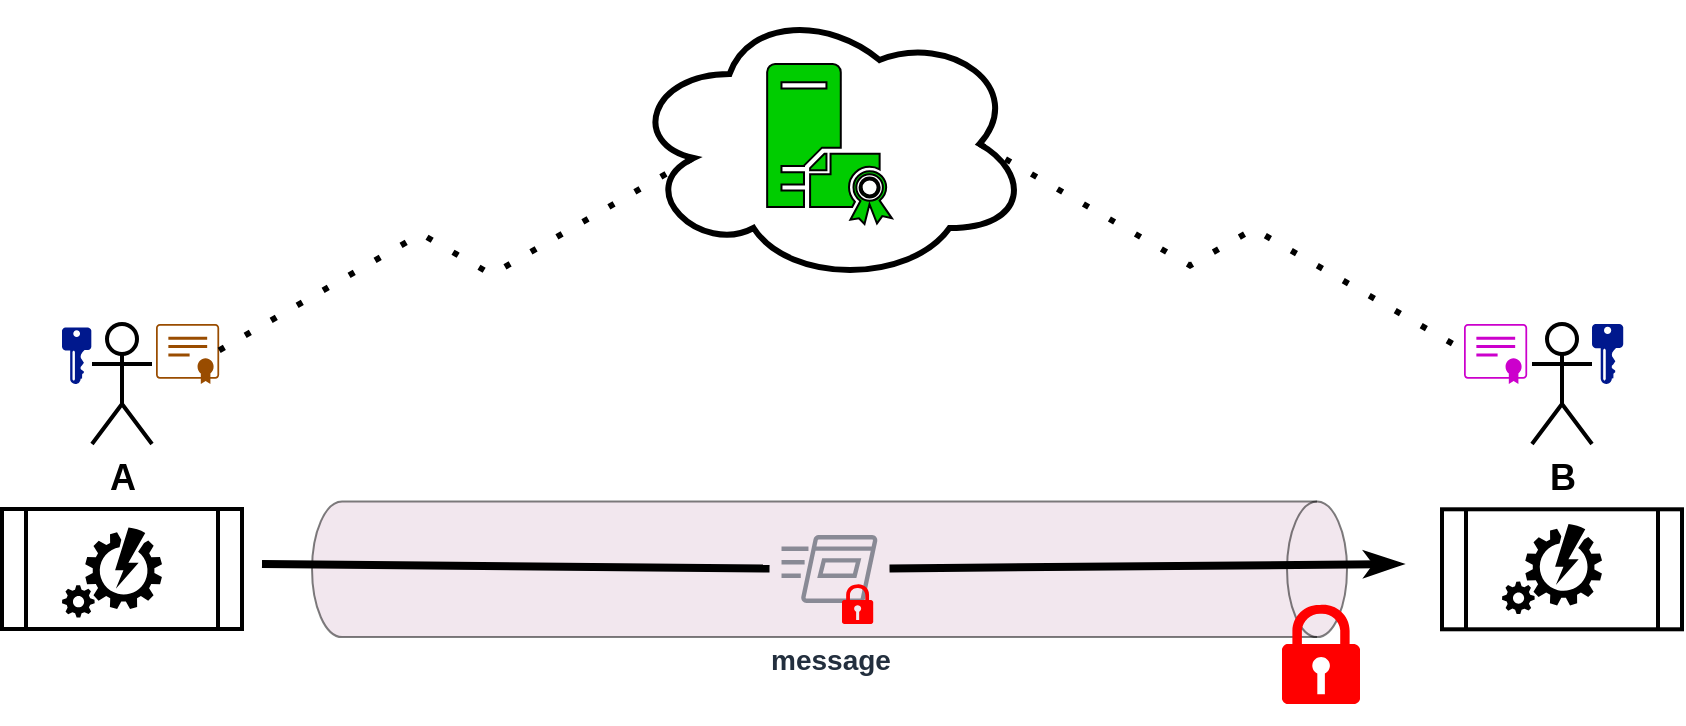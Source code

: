 <mxfile version="22.1.18" type="device">
  <diagram name="Page-1" id="g9Wh7jbXMtFGpYpXREA9">
    <mxGraphModel dx="2208" dy="1528" grid="1" gridSize="10" guides="1" tooltips="1" connect="1" arrows="1" fold="1" page="0" pageScale="1" pageWidth="1100" pageHeight="850" math="0" shadow="0">
      <root>
        <mxCell id="0" />
        <mxCell id="taEEi7gpU__Aitk_ZK9J-41" value="bounding box" style="" parent="0" />
        <mxCell id="taEEi7gpU__Aitk_ZK9J-40" value="" style="rounded=0;whiteSpace=wrap;html=1;fillColor=none;strokeColor=none;" parent="taEEi7gpU__Aitk_ZK9J-41" vertex="1">
          <mxGeometry x="-220" y="-30" width="840" height="350" as="geometry" />
        </mxCell>
        <mxCell id="taEEi7gpU__Aitk_ZK9J-32" value="secure tunnel" style="locked=1;" parent="0" />
        <mxCell id="taEEi7gpU__Aitk_ZK9J-10" value="" style="shape=cylinder3;whiteSpace=wrap;html=1;boundedLbl=1;backgroundOutline=1;size=15;rotation=90;fillColor=#E6D0DE;opacity=50;" parent="taEEi7gpU__Aitk_ZK9J-32" vertex="1">
          <mxGeometry x="159.86" y="-16.1" width="67.8" height="517.5" as="geometry" />
        </mxCell>
        <mxCell id="taEEi7gpU__Aitk_ZK9J-6" value="" style="sketch=0;aspect=fixed;pointerEvents=1;shadow=0;dashed=0;html=1;strokeColor=none;labelPosition=center;verticalLabelPosition=bottom;verticalAlign=top;align=center;fillColor=#FF0000;shape=mxgraph.mscae.enterprise.lock" parent="taEEi7gpU__Aitk_ZK9J-32" vertex="1">
          <mxGeometry x="420" y="260" width="39" height="50" as="geometry" />
        </mxCell>
        <mxCell id="taEEi7gpU__Aitk_ZK9J-15" value="" style="points=[[0.015,0.015,0],[0.25,0,0],[0.5,0,0],[0.75,0,0],[0.985,0.015,0],[1,0.22,0],[1,0.44,0],[1,0.67,0],[0.985,0.89,0],[0,0.22,0],[0,0.44,0],[0,0.67,0],[0.015,0.89,0],[0.25,0.91,0],[0.5,0.91,0],[0.785,0.955,0]];verticalLabelPosition=bottom;sketch=0;html=1;verticalAlign=top;aspect=fixed;align=center;pointerEvents=1;shape=mxgraph.cisco19.x509_certificate;fillColor=#CC00CC;strokeColor=none;" parent="taEEi7gpU__Aitk_ZK9J-32" vertex="1">
          <mxGeometry x="511" y="120" width="31.58" height="30" as="geometry" />
        </mxCell>
        <mxCell id="taEEi7gpU__Aitk_ZK9J-8" value="" style="points=[[0.015,0.015,0],[0.25,0,0],[0.5,0,0],[0.75,0,0],[0.985,0.015,0],[1,0.22,0],[1,0.44,0],[1,0.67,0],[0.985,0.89,0],[0,0.22,0],[0,0.44,0],[0,0.67,0],[0.015,0.89,0],[0.25,0.91,0],[0.5,0.91,0],[0.785,0.955,0]];verticalLabelPosition=bottom;sketch=0;html=1;verticalAlign=top;aspect=fixed;align=center;pointerEvents=1;shape=mxgraph.cisco19.x509_certificate;fillColor=#994C00;strokeColor=none;" parent="taEEi7gpU__Aitk_ZK9J-32" vertex="1">
          <mxGeometry x="-143" y="120" width="31.58" height="30" as="geometry" />
        </mxCell>
        <mxCell id="taEEi7gpU__Aitk_ZK9J-38" style="edgeStyle=isometricEdgeStyle;rounded=0;orthogonalLoop=1;jettySize=auto;html=1;exitX=0.875;exitY=0.5;exitDx=0;exitDy=0;exitPerimeter=0;entryX=0;entryY=0.44;entryDx=0;entryDy=0;entryPerimeter=0;elbow=vertical;endArrow=none;endFill=0;strokeWidth=3;dashed=1;dashPattern=1 4;" parent="taEEi7gpU__Aitk_ZK9J-32" source="taEEi7gpU__Aitk_ZK9J-17" target="taEEi7gpU__Aitk_ZK9J-15" edge="1">
          <mxGeometry relative="1" as="geometry">
            <mxPoint x="430" y="80" as="targetPoint" />
          </mxGeometry>
        </mxCell>
        <mxCell id="taEEi7gpU__Aitk_ZK9J-17" value="" style="ellipse;shape=cloud;whiteSpace=wrap;html=1;fillColor=none;strokeWidth=3;" parent="taEEi7gpU__Aitk_ZK9J-32" vertex="1">
          <mxGeometry x="93.76" y="-40" width="200" height="140" as="geometry" />
        </mxCell>
        <mxCell id="taEEi7gpU__Aitk_ZK9J-9" value="" style="sketch=0;pointerEvents=1;shadow=0;dashed=0;html=1;strokeColor=default;fillColor=#00CC00;labelPosition=center;verticalLabelPosition=bottom;verticalAlign=top;outlineConnect=0;align=center;shape=mxgraph.office.servers.certificate_authority;" parent="taEEi7gpU__Aitk_ZK9J-32" vertex="1">
          <mxGeometry x="162.58" y="-10" width="62.37" height="80" as="geometry" />
        </mxCell>
        <mxCell id="taEEi7gpU__Aitk_ZK9J-37" style="edgeStyle=isometricEdgeStyle;rounded=0;orthogonalLoop=1;jettySize=auto;html=1;entryX=0.16;entryY=0.55;entryDx=0;entryDy=0;entryPerimeter=0;strokeWidth=3;endArrow=none;endFill=0;dashed=1;dashPattern=1 4;exitX=1;exitY=0.44;exitDx=0;exitDy=0;exitPerimeter=0;" parent="taEEi7gpU__Aitk_ZK9J-32" source="taEEi7gpU__Aitk_ZK9J-8" target="taEEi7gpU__Aitk_ZK9J-17" edge="1">
          <mxGeometry relative="1" as="geometry" />
        </mxCell>
        <mxCell id="1" value="base" style="locked=1;" parent="0" />
        <mxCell id="taEEi7gpU__Aitk_ZK9J-1" value="" style="shape=process;whiteSpace=wrap;html=1;backgroundOutline=1;strokeWidth=2;fillColor=none;" parent="1" vertex="1">
          <mxGeometry x="-220" y="212.5" width="120" height="60" as="geometry" />
        </mxCell>
        <mxCell id="taEEi7gpU__Aitk_ZK9J-3" value="" style="endArrow=classicThin;html=1;rounded=0;strokeWidth=4;endFill=1;" parent="1" source="taEEi7gpU__Aitk_ZK9J-11" edge="1">
          <mxGeometry width="50" height="50" relative="1" as="geometry">
            <mxPoint x="230" y="470" as="sourcePoint" />
            <mxPoint x="480" y="240" as="targetPoint" />
          </mxGeometry>
        </mxCell>
        <mxCell id="taEEi7gpU__Aitk_ZK9J-12" value="" style="shape=process;whiteSpace=wrap;html=1;backgroundOutline=1;strokeWidth=2;fillColor=none;" parent="1" vertex="1">
          <mxGeometry x="500" y="212.65" width="120" height="60" as="geometry" />
        </mxCell>
        <mxCell id="taEEi7gpU__Aitk_ZK9J-11" value="&lt;font style=&quot;font-size: 14px;&quot;&gt;&lt;b&gt;message&lt;/b&gt;&lt;/font&gt;" style="sketch=0;outlineConnect=0;fontColor=#232F3E;gradientColor=none;strokeColor=#232F3E;fillColor=none;dashed=0;verticalLabelPosition=bottom;verticalAlign=top;align=center;html=1;fontSize=12;fontStyle=0;aspect=fixed;shape=mxgraph.aws4.resourceIcon;resIcon=mxgraph.aws4.run_command;opacity=50;" parent="1" vertex="1">
          <mxGeometry x="163.76" y="212.5" width="60" height="60" as="geometry" />
        </mxCell>
        <mxCell id="taEEi7gpU__Aitk_ZK9J-20" value="" style="endArrow=none;html=1;rounded=0;strokeWidth=4;" parent="1" target="taEEi7gpU__Aitk_ZK9J-11" edge="1">
          <mxGeometry width="50" height="50" relative="1" as="geometry">
            <mxPoint x="-90" y="240" as="sourcePoint" />
            <mxPoint x="-40" y="190" as="targetPoint" />
          </mxGeometry>
        </mxCell>
        <mxCell id="taEEi7gpU__Aitk_ZK9J-13" value="&lt;font style=&quot;font-size: 18px;&quot;&gt;&lt;b&gt;B&lt;/b&gt;&lt;/font&gt;" style="shape=umlActor;verticalLabelPosition=bottom;verticalAlign=top;html=1;outlineConnect=0;strokeWidth=2;" parent="1" vertex="1">
          <mxGeometry x="545" y="120" width="30" height="60" as="geometry" />
        </mxCell>
        <mxCell id="taEEi7gpU__Aitk_ZK9J-2" value="&lt;font style=&quot;font-size: 18px;&quot;&gt;&lt;b&gt;A&lt;/b&gt;&lt;/font&gt;" style="shape=umlActor;verticalLabelPosition=bottom;verticalAlign=top;html=1;outlineConnect=0;strokeWidth=2;" parent="1" vertex="1">
          <mxGeometry x="-175" y="120" width="30" height="60" as="geometry" />
        </mxCell>
        <mxCell id="taEEi7gpU__Aitk_ZK9J-30" value="secure message" style="locked=1;" parent="0" />
        <mxCell id="taEEi7gpU__Aitk_ZK9J-31" value="" style="sketch=0;aspect=fixed;pointerEvents=1;shadow=0;dashed=0;html=1;strokeColor=none;labelPosition=center;verticalLabelPosition=bottom;verticalAlign=top;align=center;fillColor=#FF0000;shape=mxgraph.mscae.enterprise.lock" parent="taEEi7gpU__Aitk_ZK9J-30" vertex="1">
          <mxGeometry x="200" y="250" width="15.6" height="20" as="geometry" />
        </mxCell>
        <mxCell id="taEEi7gpU__Aitk_ZK9J-24" value="" style="sketch=0;aspect=fixed;pointerEvents=1;shadow=0;dashed=0;html=1;strokeColor=none;labelPosition=center;verticalLabelPosition=bottom;verticalAlign=top;align=center;fillColor=#00188D;shape=mxgraph.mscae.enterprise.key_permissions" parent="taEEi7gpU__Aitk_ZK9J-30" vertex="1">
          <mxGeometry x="575.01" y="120" width="15.6" height="30" as="geometry" />
        </mxCell>
        <mxCell id="taEEi7gpU__Aitk_ZK9J-21" value="" style="sketch=0;aspect=fixed;pointerEvents=1;shadow=0;dashed=0;html=1;strokeColor=none;labelPosition=center;verticalLabelPosition=bottom;verticalAlign=top;align=center;fillColor=#00188D;shape=mxgraph.mscae.enterprise.key_permissions" parent="taEEi7gpU__Aitk_ZK9J-30" vertex="1">
          <mxGeometry x="-190" y="121.8" width="14.66" height="28.2" as="geometry" />
        </mxCell>
        <mxCell id="taEEi7gpU__Aitk_ZK9J-33" value="trust boundary" style="locked=1;" parent="0" visible="0" />
        <mxCell id="taEEi7gpU__Aitk_ZK9J-7" value="" style="endArrow=none;dashed=1;html=1;strokeWidth=4;rounded=0;strokeColor=#FF0000;" parent="taEEi7gpU__Aitk_ZK9J-33" edge="1">
          <mxGeometry width="50" height="50" relative="1" as="geometry">
            <mxPoint x="300" y="312.5" as="sourcePoint" />
            <mxPoint x="300" y="172.5" as="targetPoint" />
          </mxGeometry>
        </mxCell>
        <mxCell id="taEEi7gpU__Aitk_ZK9J-39" value="crypto engine" style="locked=1;" parent="0" />
        <mxCell id="taEEi7gpU__Aitk_ZK9J-25" value="" style="verticalLabelPosition=bottom;html=1;verticalAlign=top;align=center;strokeColor=none;fillColor=#000000;shape=mxgraph.azure.automation;pointerEvents=1;" parent="taEEi7gpU__Aitk_ZK9J-39" vertex="1">
          <mxGeometry x="530.01" y="220.0" width="50" height="45" as="geometry" />
        </mxCell>
        <mxCell id="taEEi7gpU__Aitk_ZK9J-23" value="" style="verticalLabelPosition=bottom;html=1;verticalAlign=top;align=center;strokeColor=none;fillColor=#000000;shape=mxgraph.azure.automation;pointerEvents=1;" parent="taEEi7gpU__Aitk_ZK9J-39" vertex="1">
          <mxGeometry x="-190" y="221.8" width="50" height="45" as="geometry" />
        </mxCell>
      </root>
    </mxGraphModel>
  </diagram>
</mxfile>
